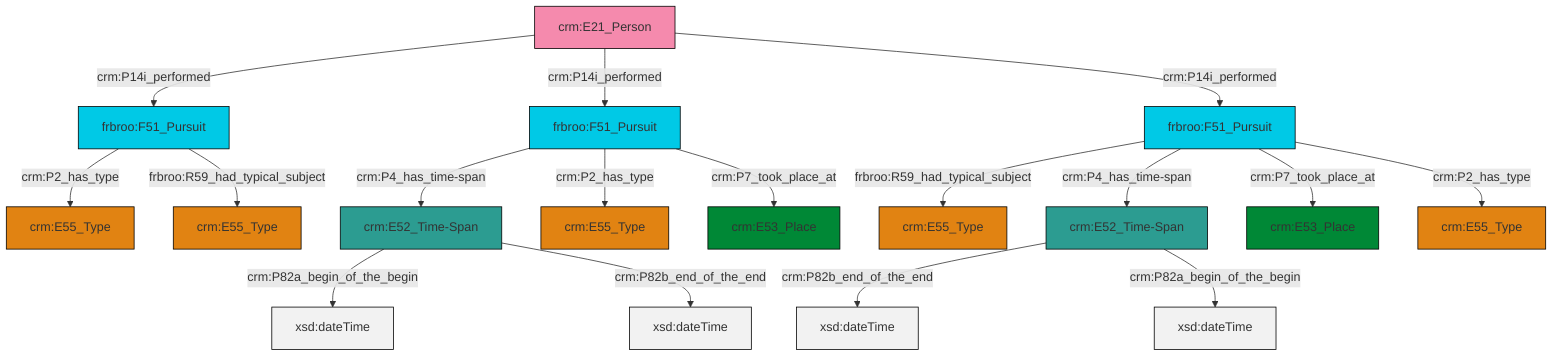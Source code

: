 graph TD
classDef Literal fill:#f2f2f2,stroke:#000000;
classDef CRM_Entity fill:#FFFFFF,stroke:#000000;
classDef Temporal_Entity fill:#00C9E6, stroke:#000000;
classDef Type fill:#E18312, stroke:#000000;
classDef Time-Span fill:#2C9C91, stroke:#000000;
classDef Appellation fill:#FFEB7F, stroke:#000000;
classDef Place fill:#008836, stroke:#000000;
classDef Persistent_Item fill:#B266B2, stroke:#000000;
classDef Conceptual_Object fill:#FFD700, stroke:#000000;
classDef Physical_Thing fill:#D2B48C, stroke:#000000;
classDef Actor fill:#f58aad, stroke:#000000;
classDef PC_Classes fill:#4ce600, stroke:#000000;
classDef Multi fill:#cccccc,stroke:#000000;

0["crm:E21_Person"]:::Actor -->|crm:P14i_performed| 1["frbroo:F51_Pursuit"]:::Temporal_Entity
4["frbroo:F51_Pursuit"]:::Temporal_Entity -->|crm:P4_has_time-span| 5["crm:E52_Time-Span"]:::Time-Span
5["crm:E52_Time-Span"]:::Time-Span -->|crm:P82a_begin_of_the_begin| 6[xsd:dateTime]:::Literal
4["frbroo:F51_Pursuit"]:::Temporal_Entity -->|crm:P2_has_type| 7["crm:E55_Type"]:::Type
11["crm:E52_Time-Span"]:::Time-Span -->|crm:P82b_end_of_the_end| 12[xsd:dateTime]:::Literal
16["frbroo:F51_Pursuit"]:::Temporal_Entity -->|frbroo:R59_had_typical_subject| 17["crm:E55_Type"]:::Type
0["crm:E21_Person"]:::Actor -->|crm:P14i_performed| 4["frbroo:F51_Pursuit"]:::Temporal_Entity
5["crm:E52_Time-Span"]:::Time-Span -->|crm:P82b_end_of_the_end| 18[xsd:dateTime]:::Literal
4["frbroo:F51_Pursuit"]:::Temporal_Entity -->|crm:P7_took_place_at| 2["crm:E53_Place"]:::Place
0["crm:E21_Person"]:::Actor -->|crm:P14i_performed| 16["frbroo:F51_Pursuit"]:::Temporal_Entity
16["frbroo:F51_Pursuit"]:::Temporal_Entity -->|crm:P4_has_time-span| 11["crm:E52_Time-Span"]:::Time-Span
11["crm:E52_Time-Span"]:::Time-Span -->|crm:P82a_begin_of_the_begin| 28[xsd:dateTime]:::Literal
1["frbroo:F51_Pursuit"]:::Temporal_Entity -->|crm:P2_has_type| 9["crm:E55_Type"]:::Type
1["frbroo:F51_Pursuit"]:::Temporal_Entity -->|frbroo:R59_had_typical_subject| 29["crm:E55_Type"]:::Type
16["frbroo:F51_Pursuit"]:::Temporal_Entity -->|crm:P7_took_place_at| 26["crm:E53_Place"]:::Place
16["frbroo:F51_Pursuit"]:::Temporal_Entity -->|crm:P2_has_type| 14["crm:E55_Type"]:::Type